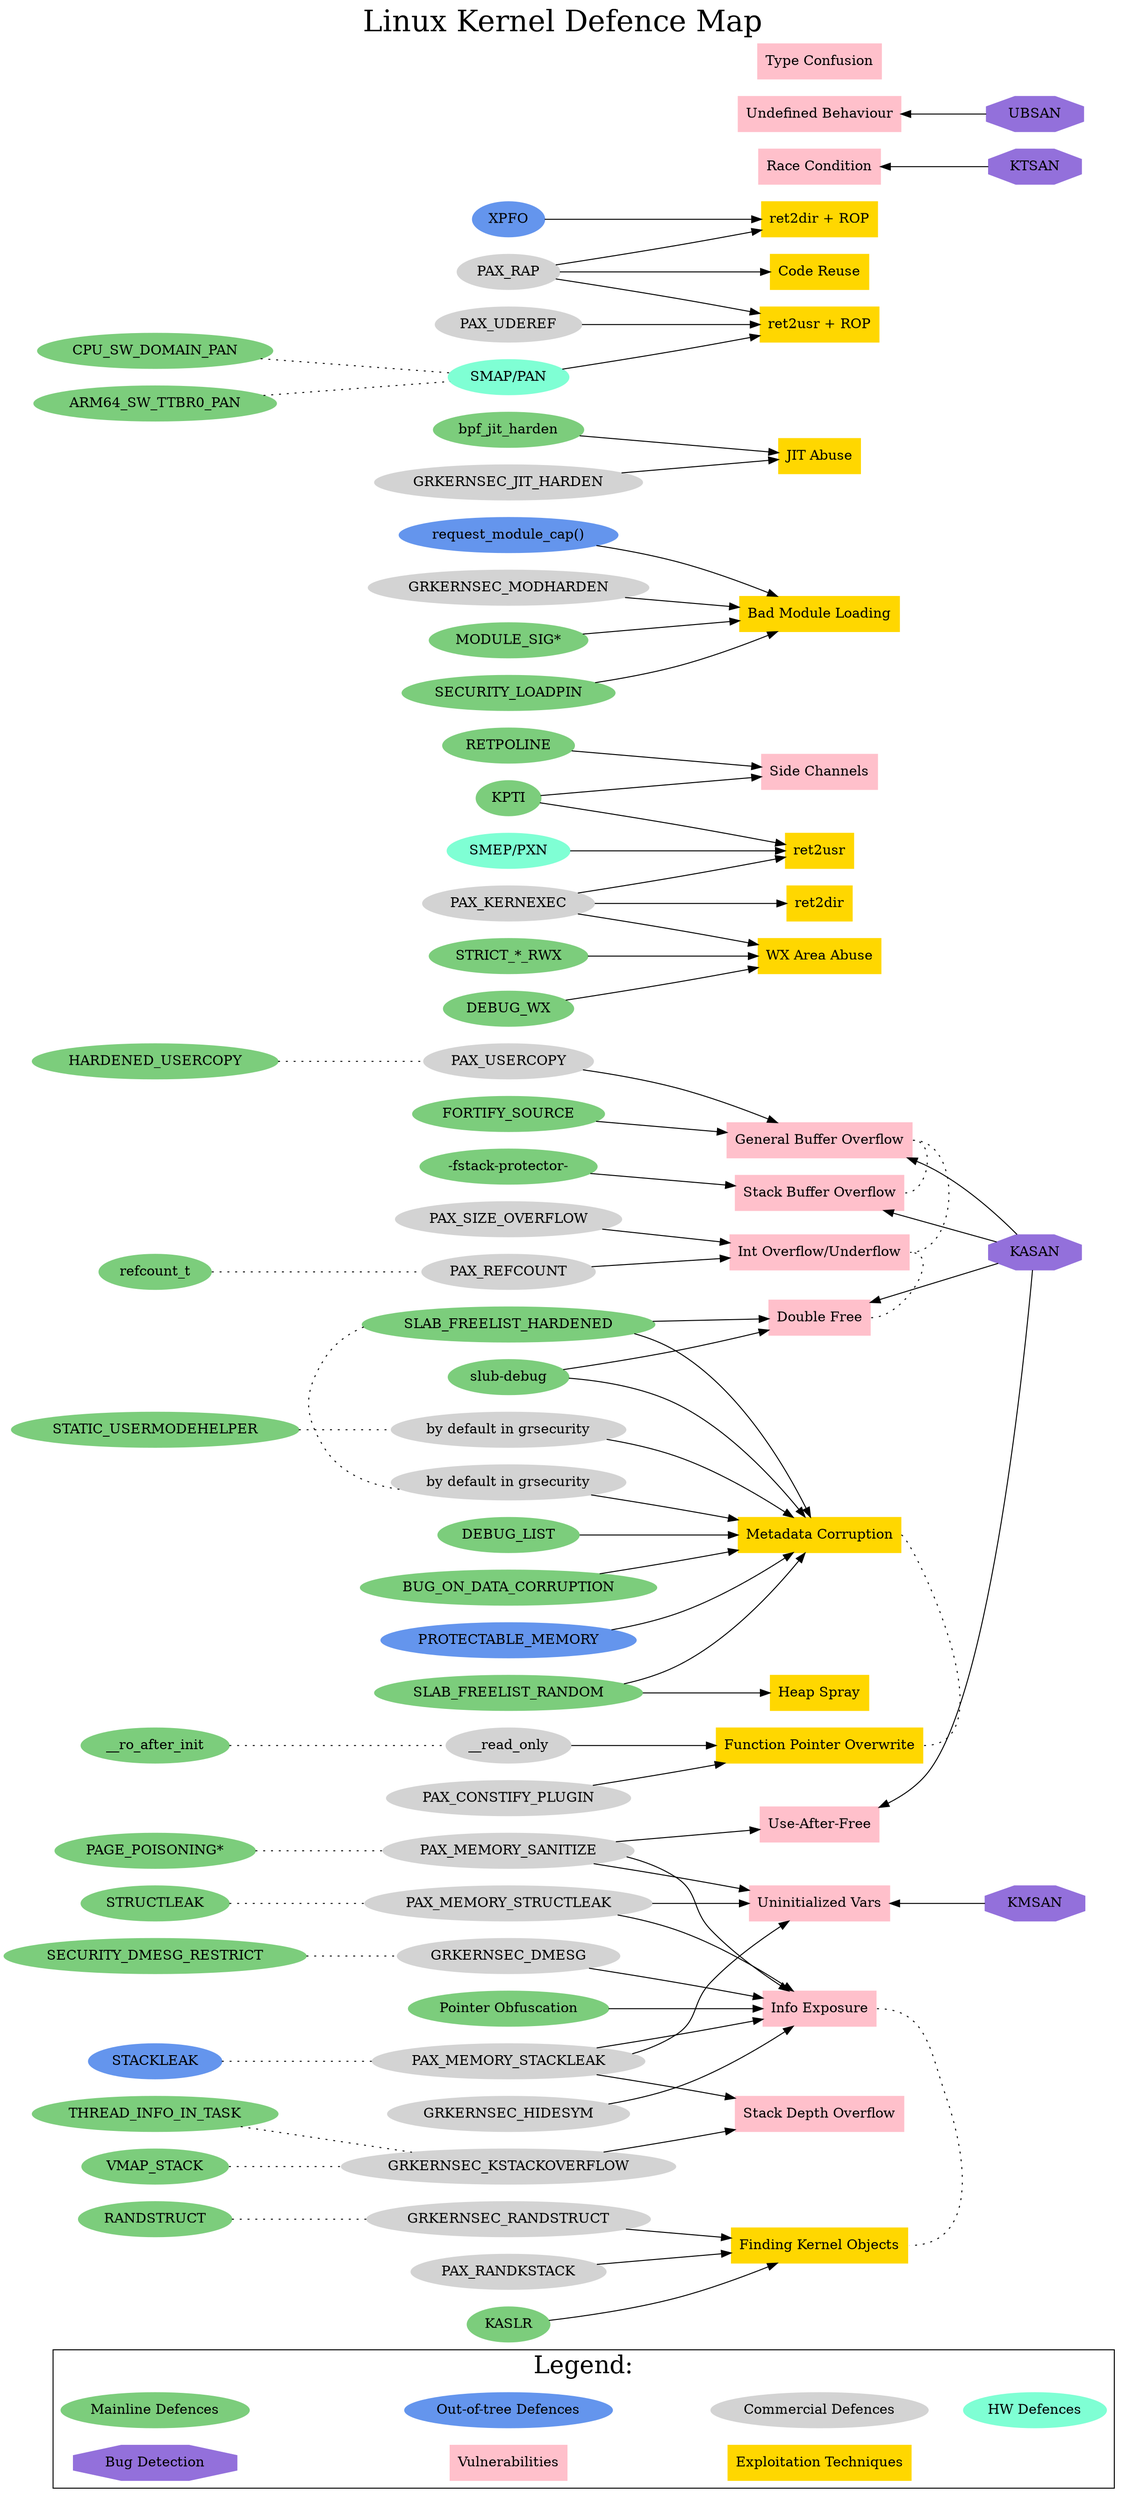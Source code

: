 //
// Linux Kernel Defence Map shows the relations between:
//  - vulnerability classes / exploitation techniques,
//  - kernel defences,
//  - bug detection means.
//
// N.B. The node connections don't mean "full mitigation". These connections
// represent some kind of relation. So ideally, this map should help to navigate
// in documentation and Linux kernel sources.
//
// It is written in DOT language.
// How to generate png:
//    dot -Tpng linux-kernel-defence-map.dot -o linux-kernel-defence-map.png
//
// TODO:
//    - Attack surface reduction (like seccomp, LSM)
//
// References:
//
//  - The State of Kernel Self Protection by Kees Cook
//     https://outflux.net/slides/2018/lca/kspp.pdf
//
//  - grsecurity features
//     https://grsecurity.net/features.php
//
//  - Linux kernel security documentation:
//     https://www.kernel.org/doc/html/latest/security/self-protection.html
//
//  - Linux kernel mitigation checklist by Shawn C
//     https://github.com/hardenedlinux/grsecurity-101-tutorials/blob/master/kernel_mitigation.md
//

digraph {
  labelloc=top;
  fontsize=30;
  label="Linux Kernel Defence Map";

  rankdir=LR;
  node [style=filled];

  subgraph cluster_legend {
    fontsize=25;
    label="Legend:";

    "Mainline Defences" [shape=oval, color=palegreen3];
    "Out-of-tree Defences" [shape=oval, color=cornflowerblue];
    "Commercial Defences" [shape=oval, color=lightgrey];
    "HW Defences" [shape=oval, color=aquamarine];
    "Bug Detection" [shape=octagon, color=mediumpurple];
    "Vulnerabilities" [shape=box, color=pink];
    "Exploitation Techniques" [shape=box, color=gold];
  }

  // For pretty legend layout:
  edge [arrowhead=none, style=invis];
  "Mainline Defences" -> "Out-of-tree Defences" -> "Commercial Defences" -> "HW Defences";
  "Bug Detection" -> "Vulnerabilities" -> "Exploitation Techniques";


  // Defences
  {
    rank=same;

    // Mainline Defences
    node [shape=oval, color=palegreen3];
    "-fstack-protector-";
    "FORTIFY_SOURCE";
    "DEBUG_LIST";
    "slub-debug";
    "SLAB_FREELIST_HARDENED";
    "KPTI";
    "SLAB_FREELIST_RANDOM";
    "Pointer Obfuscation";
    "KASLR";
    "STRICT_*_RWX";
    "DEBUG_WX";
    "BUG_ON_DATA_CORRUPTION";
    "MODULE_SIG*";
    "SECURITY_LOADPIN";
    "RETPOLINE";
    "bpf_jit_harden";

    // Out-of-tree Defences
    node [shape=oval, color=cornflowerblue];
    "XPFO";
    "PROTECTABLE_MEMORY";
    "request_module_cap()";

    // Commercial Defences
    node [shape=oval, color=lightgrey];
    "GRKERNSEC_KSTACKOVERFLOW";
    "PAX_REFCOUNT";
    "PAX_SIZE_OVERFLOW";
    "PAX_USERCOPY";
    "PAX_MEMORY_SANITIZE";
    "PAX_UDEREF";
    "PAX_KERNEXEC";
    "GRKERNSEC_HIDESYM";
    "GRKERNSEC_RANDSTRUCT";
    "PAX_CONSTIFY_PLUGIN";
    "PAX_RAP";
    "PAX_RANDKSTACK";
    "GRKERNSEC_JIT_HARDEN";
    "PAX_MEMORY_STRUCTLEAK";
    "PAX_MEMORY_STACKLEAK";
    "GRKERNSEC_MODHARDEN";
    "__read_only";
    "GRKERNSEC_DMESG";
    grsecurity_hardened_freelist [label="by default in grsecurity"];
    grsecurity_hardened_usermodehelper [label="by default in grsecurity"];

    // HW Defences
    node [shape=oval, color=aquamarine];
    "SMAP/PAN";
    "SMEP/PXN";
  }

  // Defences: child nodes and relations
  {
    rank=same;
    node [shape=oval, color=palegreen3];
    "refcount_t";
    "HARDENED_USERCOPY";
    "PAGE_POISONING*";
    "VMAP_STACK";
    "THREAD_INFO_IN_TASK";
    "RANDSTRUCT";
    "STRUCTLEAK";
    "__ro_after_init";
    "SECURITY_DMESG_RESTRICT";
    "CPU_SW_DOMAIN_PAN";
    "ARM64_SW_TTBR0_PAN";
    "STATIC_USERMODEHELPER";

    node [shape=oval, color=cornflowerblue];
    "STACKLEAK";
  }

  edge [style=dotted, arrowhead=none, dir=none, headport=_, tailport=_];
  "refcount_t" -> "PAX_REFCOUNT";
  "HARDENED_USERCOPY" -> "PAX_USERCOPY";
  "PAGE_POISONING*" -> "PAX_MEMORY_SANITIZE";
  "VMAP_STACK" -> "GRKERNSEC_KSTACKOVERFLOW";
  "THREAD_INFO_IN_TASK" -> "GRKERNSEC_KSTACKOVERFLOW";
  "RANDSTRUCT" -> "GRKERNSEC_RANDSTRUCT";
  "STRUCTLEAK" -> "PAX_MEMORY_STRUCTLEAK";
  "__ro_after_init" -> "__read_only";
  "SECURITY_DMESG_RESTRICT" -> "GRKERNSEC_DMESG";
  "STACKLEAK" -> "PAX_MEMORY_STACKLEAK";
  "CPU_SW_DOMAIN_PAN" -> "SMAP/PAN";
  "ARM64_SW_TTBR0_PAN" -> "SMAP/PAN";
  "STATIC_USERMODEHELPER" -> grsecurity_hardened_usermodehelper;
  "SLAB_FREELIST_HARDENED" -> grsecurity_hardened_freelist;


  // Vulnerabilities and Exploitation Techniques
  {
    rank=same;

    // Vulnerabilities
    node [shape=box, color=pink];
    "Stack Depth Overflow";
    "General Buffer Overflow";
    "Stack Buffer Overflow";
    "Int Overflow/Underflow";
    "Uninitialized Vars";
    "Use-After-Free";
    "Double Free";
    "Info Exposure";
    "Race Condition";
    "Undefined Behaviour";
    "Type Confusion";
    "Side Channels";

    // Exploitation Techniques
    node [shape=box, color=gold];
    "Metadata Corruption";
    "Function Pointer Overwrite";
    "Heap Spray";
    "Code Reuse";
    "ret2usr";
    "ret2usr + ROP";
    "ret2dir";
    "ret2dir + ROP";
    "Finding Kernel Objects";
    "JIT Abuse";
    "WX Area Abuse";
    "Bad Module Loading";
  }

  edge [style=dotted, arrowhead=none, dir=none, headport=e, tailport=e];
  "General Buffer Overflow" -> "Stack Buffer Overflow";
  "General Buffer Overflow" -> "Int Overflow/Underflow";
  "Int Overflow/Underflow" -> "Double Free";
  "Info Exposure" -> "Finding Kernel Objects";
  "Metadata Corruption" -> "Function Pointer Overwrite";


  // Bug Detection Means
  {
    rank=same;
    node [shape=octagon, color=mediumpurple];

    "KASAN";
    "UBSAN";
    "KMSAN";
    "KTSAN";
  }


  // Relations: Bug Detection Means vs Vulnerabilities
  edge [style=solid, arrowhead=normal, dir=back, headport=_, tailport=_];
  "General Buffer Overflow" -> "KASAN";
  "Stack Buffer Overflow" -> "KASAN";
  "Use-After-Free" -> "KASAN";
  "Double Free" -> "KASAN";
  "Undefined Behaviour" -> "UBSAN";
  "Uninitialized Vars" -> "KMSAN";
  "Race Condition" -> "KTSAN";


  // Relations: Defences vs Vulnerabilities and Exploitation Techniques
  edge [style=solid, arrowhead=normal, dir=forward, headport=_, tailport=_];
  "GRKERNSEC_KSTACKOVERFLOW" -> "Stack Depth Overflow";
  "PAX_MEMORY_STACKLEAK" -> "Stack Depth Overflow";

  "PAX_USERCOPY" -> "General Buffer Overflow";
  "FORTIFY_SOURCE" -> "General Buffer Overflow";

  "-fstack-protector-" -> "Stack Buffer Overflow";

  "PAX_REFCOUNT" -> "Int Overflow/Underflow";
  "PAX_SIZE_OVERFLOW" -> "Int Overflow/Underflow";

  "PAX_MEMORY_STACKLEAK" -> "Uninitialized Vars";
  "PAX_MEMORY_STRUCTLEAK" -> "Uninitialized Vars";
  "PAX_MEMORY_SANITIZE" -> "Uninitialized Vars";

  "PAX_MEMORY_SANITIZE" -> "Use-After-Free";

  "slub-debug" -> "Double Free";
  "SLAB_FREELIST_HARDENED" -> "Double Free";

  "PAX_MEMORY_STACKLEAK" -> "Info Exposure";
  "GRKERNSEC_HIDESYM" -> "Info Exposure";
  "Pointer Obfuscation" -> "Info Exposure";
  "PAX_MEMORY_SANITIZE" -> "Info Exposure";
  "PAX_MEMORY_STRUCTLEAK" -> "Info Exposure";
  "GRKERNSEC_DMESG" -> "Info Exposure";

  "KPTI" -> "Side Channels";
  "RETPOLINE" -> "Side Channels";

  "DEBUG_LIST" -> "Metadata Corruption";
  "BUG_ON_DATA_CORRUPTION" -> "Metadata Corruption";
  "slub-debug" -> "Metadata Corruption";
  "SLAB_FREELIST_RANDOM" -> "Metadata Corruption";
  "SLAB_FREELIST_HARDENED" -> "Metadata Corruption";
  "PROTECTABLE_MEMORY" -> "Metadata Corruption";
  grsecurity_hardened_usermodehelper -> "Metadata Corruption";
  grsecurity_hardened_freelist -> "Metadata Corruption";

  "PAX_CONSTIFY_PLUGIN" -> "Function Pointer Overwrite";
  "__read_only" -> "Function Pointer Overwrite";

  "SLAB_FREELIST_RANDOM" -> "Heap Spray";

  "PAX_RAP" -> "Code Reuse";

  "PAX_KERNEXEC" -> "ret2usr";
  "KPTI" -> "ret2usr";
  "SMEP/PXN" -> "ret2usr";


  "PAX_UDEREF" -> "ret2usr + ROP";
  "SMAP/PAN" -> "ret2usr + ROP";
  "PAX_RAP" -> "ret2usr + ROP";

  "PAX_KERNEXEC" -> "ret2dir";

  "XPFO" -> "ret2dir + ROP";
  "PAX_RAP" -> "ret2dir + ROP";

  "KASLR" -> "Finding Kernel Objects";
  "GRKERNSEC_RANDSTRUCT" -> "Finding Kernel Objects";
  "PAX_RANDKSTACK" -> "Finding Kernel Objects";

  "GRKERNSEC_JIT_HARDEN" -> "JIT Abuse";
  "bpf_jit_harden" -> "JIT Abuse";

  "PAX_KERNEXEC" -> "WX Area Abuse";
  "STRICT_*_RWX" -> "WX Area Abuse";
  "DEBUG_WX" -> "WX Area Abuse";

  "GRKERNSEC_MODHARDEN" -> "Bad Module Loading";
  "MODULE_SIG*" -> "Bad Module Loading";
  "SECURITY_LOADPIN" -> "Bad Module Loading";
  "request_module_cap()" -> "Bad Module Loading";
}
